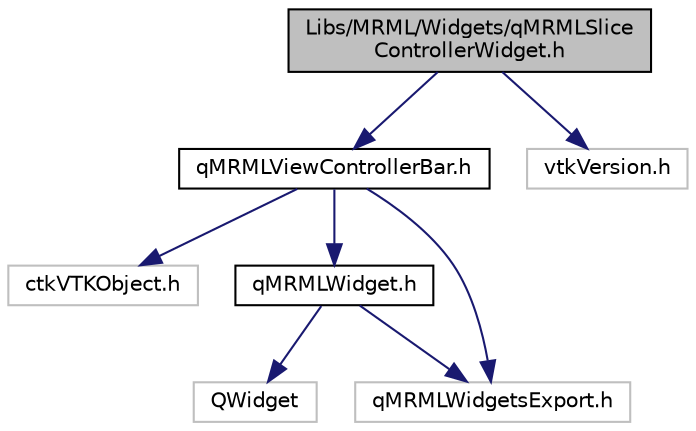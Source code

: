 digraph "Libs/MRML/Widgets/qMRMLSliceControllerWidget.h"
{
  bgcolor="transparent";
  edge [fontname="Helvetica",fontsize="10",labelfontname="Helvetica",labelfontsize="10"];
  node [fontname="Helvetica",fontsize="10",shape=record];
  Node0 [label="Libs/MRML/Widgets/qMRMLSlice\lControllerWidget.h",height=0.2,width=0.4,color="black", fillcolor="grey75", style="filled", fontcolor="black"];
  Node0 -> Node1 [color="midnightblue",fontsize="10",style="solid",fontname="Helvetica"];
  Node1 [label="qMRMLViewControllerBar.h",height=0.2,width=0.4,color="black",URL="$qMRMLViewControllerBar_8h.html"];
  Node1 -> Node2 [color="midnightblue",fontsize="10",style="solid",fontname="Helvetica"];
  Node2 [label="ctkVTKObject.h",height=0.2,width=0.4,color="grey75"];
  Node1 -> Node3 [color="midnightblue",fontsize="10",style="solid",fontname="Helvetica"];
  Node3 [label="qMRMLWidget.h",height=0.2,width=0.4,color="black",URL="$qMRMLWidget_8h.html"];
  Node3 -> Node4 [color="midnightblue",fontsize="10",style="solid",fontname="Helvetica"];
  Node4 [label="QWidget",height=0.2,width=0.4,color="grey75"];
  Node3 -> Node5 [color="midnightblue",fontsize="10",style="solid",fontname="Helvetica"];
  Node5 [label="qMRMLWidgetsExport.h",height=0.2,width=0.4,color="grey75"];
  Node1 -> Node5 [color="midnightblue",fontsize="10",style="solid",fontname="Helvetica"];
  Node0 -> Node6 [color="midnightblue",fontsize="10",style="solid",fontname="Helvetica"];
  Node6 [label="vtkVersion.h",height=0.2,width=0.4,color="grey75"];
}
